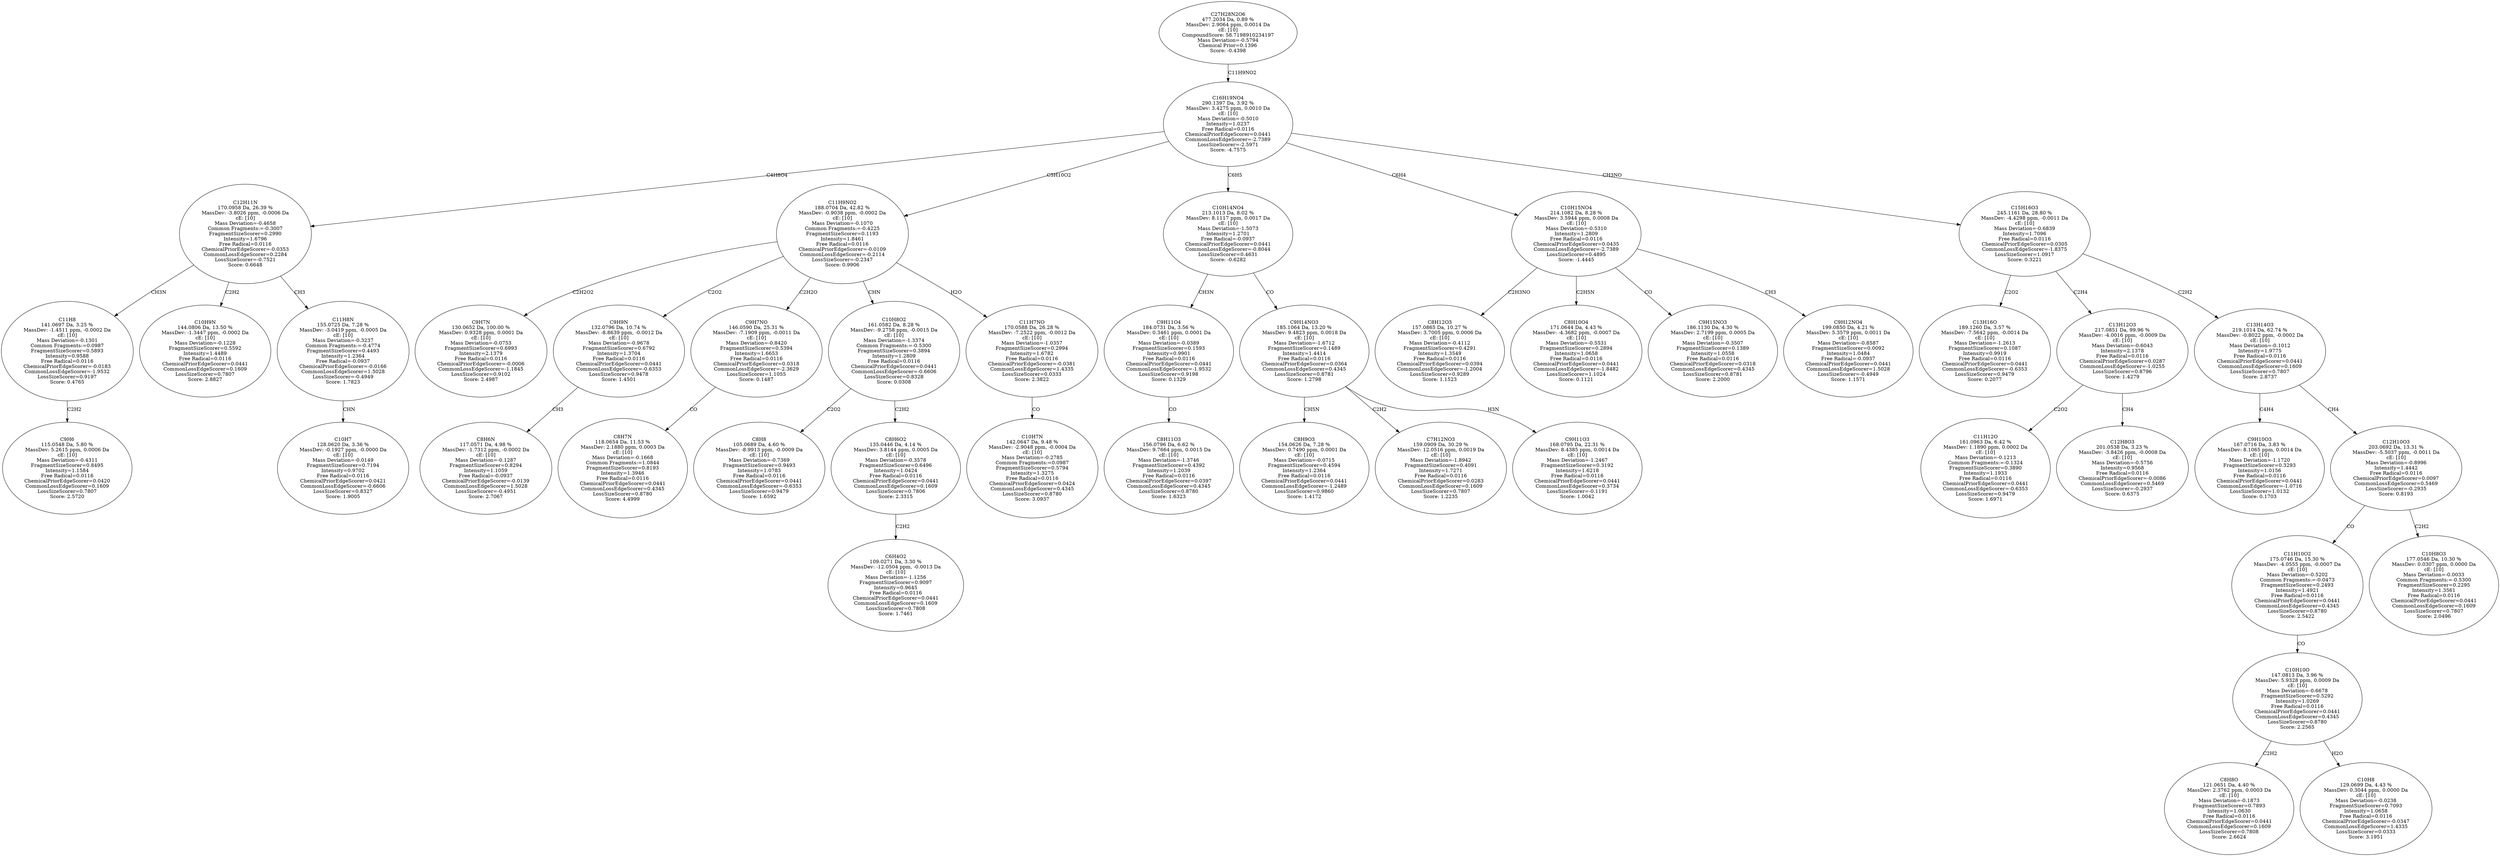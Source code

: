 strict digraph {
v1 [label="C9H6\n115.0548 Da, 5.80 %\nMassDev: 5.2615 ppm, 0.0006 Da\ncE: [10]\nMass Deviation=-0.4311\nFragmentSizeScorer=0.8495\nIntensity=1.1584\nFree Radical=0.0116\nChemicalPriorEdgeScorer=0.0420\nCommonLossEdgeScorer=0.1609\nLossSizeScorer=0.7807\nScore: 2.5720"];
v2 [label="C11H8\n141.0697 Da, 3.25 %\nMassDev: -1.4511 ppm, -0.0002 Da\ncE: [10]\nMass Deviation=-0.1301\nCommon Fragments:=0.0987\nFragmentSizeScorer=0.5893\nIntensity=0.9588\nFree Radical=0.0116\nChemicalPriorEdgeScorer=-0.0183\nCommonLossEdgeScorer=-1.9532\nLossSizeScorer=0.9197\nScore: 0.4765"];
v3 [label="C10H9N\n144.0806 Da, 13.50 %\nMassDev: -1.3447 ppm, -0.0002 Da\ncE: [10]\nMass Deviation=-0.1228\nFragmentSizeScorer=0.5592\nIntensity=1.4489\nFree Radical=0.0116\nChemicalPriorEdgeScorer=0.0441\nCommonLossEdgeScorer=0.1609\nLossSizeScorer=0.7807\nScore: 2.8827"];
v4 [label="C10H7\n128.0620 Da, 3.36 %\nMassDev: -0.1927 ppm, -0.0000 Da\ncE: [10]\nMass Deviation=-0.0149\nFragmentSizeScorer=0.7194\nIntensity=0.9702\nFree Radical=0.0116\nChemicalPriorEdgeScorer=0.0421\nCommonLossEdgeScorer=-0.6606\nLossSizeScorer=0.8327\nScore: 1.9005"];
v5 [label="C11H8N\n155.0725 Da, 7.28 %\nMassDev: -3.0419 ppm, -0.0005 Da\ncE: [10]\nMass Deviation=-0.3237\nCommon Fragments:=-0.4774\nFragmentSizeScorer=0.4493\nIntensity=1.2364\nFree Radical=-0.0937\nChemicalPriorEdgeScorer=-0.0166\nCommonLossEdgeScorer=1.5028\nLossSizeScorer=-0.4949\nScore: 1.7823"];
v6 [label="C12H11N\n170.0958 Da, 26.39 %\nMassDev: -3.8026 ppm, -0.0006 Da\ncE: [10]\nMass Deviation=-0.4658\nCommon Fragments:=-0.3007\nFragmentSizeScorer=0.2990\nIntensity=1.6796\nFree Radical=0.0116\nChemicalPriorEdgeScorer=-0.0353\nCommonLossEdgeScorer=0.2284\nLossSizeScorer=-0.7521\nScore: 0.6648"];
v7 [label="C9H7N\n130.0652 Da, 100.00 %\nMassDev: 0.9328 ppm, 0.0001 Da\ncE: [10]\nMass Deviation=-0.0753\nFragmentSizeScorer=0.6993\nIntensity=2.1379\nFree Radical=0.0116\nChemicalPriorEdgeScorer=-0.0006\nCommonLossEdgeScorer=-1.1845\nLossSizeScorer=0.9102\nScore: 2.4987"];
v8 [label="C8H6N\n117.0571 Da, 4.98 %\nMassDev: -1.7312 ppm, -0.0002 Da\ncE: [10]\nMass Deviation=-0.1287\nFragmentSizeScorer=0.8294\nIntensity=1.1059\nFree Radical=-0.0937\nChemicalPriorEdgeScorer=-0.0139\nCommonLossEdgeScorer=1.5028\nLossSizeScorer=-0.4951\nScore: 2.7067"];
v9 [label="C9H9N\n132.0796 Da, 10.74 %\nMassDev: -8.8639 ppm, -0.0012 Da\ncE: [10]\nMass Deviation=-0.9678\nFragmentSizeScorer=0.6792\nIntensity=1.3704\nFree Radical=0.0116\nChemicalPriorEdgeScorer=0.0441\nCommonLossEdgeScorer=-0.6353\nLossSizeScorer=0.9478\nScore: 1.4501"];
v10 [label="C8H7N\n118.0654 Da, 11.53 %\nMassDev: 2.1880 ppm, 0.0003 Da\ncE: [10]\nMass Deviation=-0.1668\nCommon Fragments:=1.0844\nFragmentSizeScorer=0.8193\nIntensity=1.3946\nFree Radical=0.0116\nChemicalPriorEdgeScorer=0.0441\nCommonLossEdgeScorer=0.4345\nLossSizeScorer=0.8780\nScore: 4.4999"];
v11 [label="C9H7NO\n146.0590 Da, 25.31 %\nMassDev: -7.1909 ppm, -0.0011 Da\ncE: [10]\nMass Deviation=-0.8420\nFragmentSizeScorer=0.5394\nIntensity=1.6653\nFree Radical=0.0116\nChemicalPriorEdgeScorer=0.0318\nCommonLossEdgeScorer=-2.3629\nLossSizeScorer=1.1055\nScore: 0.1487"];
v12 [label="C8H8\n105.0689 Da, 4.60 %\nMassDev: -8.9913 ppm, -0.0009 Da\ncE: [10]\nMass Deviation=-0.7369\nFragmentSizeScorer=0.9493\nIntensity=1.0783\nFree Radical=0.0116\nChemicalPriorEdgeScorer=0.0441\nCommonLossEdgeScorer=-0.6353\nLossSizeScorer=0.9479\nScore: 1.6592"];
v13 [label="C6H4O2\n109.0271 Da, 3.30 %\nMassDev: -12.0504 ppm, -0.0013 Da\ncE: [10]\nMass Deviation=-1.1256\nFragmentSizeScorer=0.9097\nIntensity=0.9645\nFree Radical=0.0116\nChemicalPriorEdgeScorer=0.0441\nCommonLossEdgeScorer=0.1609\nLossSizeScorer=0.7808\nScore: 1.7461"];
v14 [label="C8H6O2\n135.0446 Da, 4.14 %\nMassDev: 3.8144 ppm, 0.0005 Da\ncE: [10]\nMass Deviation=-0.3578\nFragmentSizeScorer=0.6496\nIntensity=1.0424\nFree Radical=0.0116\nChemicalPriorEdgeScorer=0.0441\nCommonLossEdgeScorer=0.1609\nLossSizeScorer=0.7806\nScore: 2.3315"];
v15 [label="C10H8O2\n161.0582 Da, 8.28 %\nMassDev: -9.2758 ppm, -0.0015 Da\ncE: [10]\nMass Deviation=-1.3374\nCommon Fragments:=-0.5300\nFragmentSizeScorer=0.3894\nIntensity=1.2809\nFree Radical=0.0116\nChemicalPriorEdgeScorer=0.0441\nCommonLossEdgeScorer=-0.6606\nLossSizeScorer=0.8328\nScore: 0.0308"];
v16 [label="C10H7N\n142.0647 Da, 9.48 %\nMassDev: -2.9048 ppm, -0.0004 Da\ncE: [10]\nMass Deviation=-0.2785\nCommon Fragments:=0.0987\nFragmentSizeScorer=0.5794\nIntensity=1.3275\nFree Radical=0.0116\nChemicalPriorEdgeScorer=0.0424\nCommonLossEdgeScorer=0.4345\nLossSizeScorer=0.8780\nScore: 3.0937"];
v17 [label="C11H7NO\n170.0588 Da, 26.28 %\nMassDev: -7.2522 ppm, -0.0012 Da\ncE: [10]\nMass Deviation=-1.0357\nFragmentSizeScorer=0.2994\nIntensity=1.6782\nFree Radical=0.0116\nChemicalPriorEdgeScorer=-0.0381\nCommonLossEdgeScorer=1.4335\nLossSizeScorer=0.0333\nScore: 2.3822"];
v18 [label="C11H9NO2\n188.0704 Da, 42.82 %\nMassDev: -0.9038 ppm, -0.0002 Da\ncE: [10]\nMass Deviation=-0.1070\nCommon Fragments:=-0.4225\nFragmentSizeScorer=0.1193\nIntensity=1.8461\nFree Radical=0.0116\nChemicalPriorEdgeScorer=-0.0109\nCommonLossEdgeScorer=-0.2114\nLossSizeScorer=-0.2347\nScore: 0.9906"];
v19 [label="C8H11O3\n156.0796 Da, 6.62 %\nMassDev: 9.7664 ppm, 0.0015 Da\ncE: [10]\nMass Deviation=-1.3746\nFragmentSizeScorer=0.4392\nIntensity=1.2039\nFree Radical=0.0116\nChemicalPriorEdgeScorer=0.0397\nCommonLossEdgeScorer=0.4345\nLossSizeScorer=0.8780\nScore: 1.6323"];
v20 [label="C9H11O4\n184.0731 Da, 3.56 %\nMassDev: 0.3461 ppm, 0.0001 Da\ncE: [10]\nMass Deviation=-0.0389\nFragmentSizeScorer=0.1593\nIntensity=0.9901\nFree Radical=0.0116\nChemicalPriorEdgeScorer=0.0441\nCommonLossEdgeScorer=-1.9532\nLossSizeScorer=0.9198\nScore: 0.1329"];
v21 [label="C8H9O3\n154.0626 Da, 7.28 %\nMassDev: 0.7490 ppm, 0.0001 Da\ncE: [10]\nMass Deviation=-0.0715\nFragmentSizeScorer=0.4594\nIntensity=1.2364\nFree Radical=0.0116\nChemicalPriorEdgeScorer=0.0441\nCommonLossEdgeScorer=-1.2489\nLossSizeScorer=0.9860\nScore: 1.4172"];
v22 [label="C7H12NO3\n159.0909 Da, 30.29 %\nMassDev: 12.0516 ppm, 0.0019 Da\ncE: [10]\nMass Deviation=-1.8942\nFragmentSizeScorer=0.4091\nIntensity=1.7271\nFree Radical=0.0116\nChemicalPriorEdgeScorer=0.0283\nCommonLossEdgeScorer=0.1609\nLossSizeScorer=0.7807\nScore: 1.2235"];
v23 [label="C9H11O3\n168.0795 Da, 22.31 %\nMassDev: 8.4385 ppm, 0.0014 Da\ncE: [10]\nMass Deviation=-1.2467\nFragmentSizeScorer=0.3192\nIntensity=1.6218\nFree Radical=0.0116\nChemicalPriorEdgeScorer=0.0441\nCommonLossEdgeScorer=0.3734\nLossSizeScorer=-0.1191\nScore: 1.0042"];
v24 [label="C9H14NO3\n185.1064 Da, 13.20 %\nMassDev: 9.4823 ppm, 0.0018 Da\ncE: [10]\nMass Deviation=-1.6712\nFragmentSizeScorer=0.1489\nIntensity=1.4414\nFree Radical=0.0116\nChemicalPriorEdgeScorer=0.0364\nCommonLossEdgeScorer=0.4345\nLossSizeScorer=0.8781\nScore: 1.2798"];
v25 [label="C10H14NO4\n213.1013 Da, 8.02 %\nMassDev: 8.1117 ppm, 0.0017 Da\ncE: [10]\nMass Deviation=-1.5073\nIntensity=1.2701\nFree Radical=-0.0937\nChemicalPriorEdgeScorer=0.0441\nCommonLossEdgeScorer=-0.8044\nLossSizeScorer=0.4631\nScore: -0.6282"];
v26 [label="C8H12O3\n157.0865 Da, 10.27 %\nMassDev: 3.7005 ppm, 0.0006 Da\ncE: [10]\nMass Deviation=-0.4112\nFragmentSizeScorer=0.4291\nIntensity=1.3549\nFree Radical=0.0116\nChemicalPriorEdgeScorer=0.0394\nCommonLossEdgeScorer=-1.2004\nLossSizeScorer=0.9289\nScore: 1.1523"];
v27 [label="C8H10O4\n171.0644 Da, 4.43 %\nMassDev: -4.3682 ppm, -0.0007 Da\ncE: [10]\nMass Deviation=-0.5531\nFragmentSizeScorer=0.2894\nIntensity=1.0658\nFree Radical=0.0116\nChemicalPriorEdgeScorer=0.0441\nCommonLossEdgeScorer=-1.8482\nLossSizeScorer=1.1024\nScore: 0.1121"];
v28 [label="C9H15NO3\n186.1130 Da, 4.30 %\nMassDev: 2.7199 ppm, 0.0005 Da\ncE: [10]\nMass Deviation=-0.3507\nFragmentSizeScorer=0.1389\nIntensity=1.0558\nFree Radical=0.0116\nChemicalPriorEdgeScorer=0.0318\nCommonLossEdgeScorer=0.4345\nLossSizeScorer=0.8781\nScore: 2.2000"];
v29 [label="C9H12NO4\n199.0850 Da, 4.21 %\nMassDev: 5.3579 ppm, 0.0011 Da\ncE: [10]\nMass Deviation=-0.8587\nFragmentSizeScorer=0.0092\nIntensity=1.0484\nFree Radical=-0.0937\nChemicalPriorEdgeScorer=0.0441\nCommonLossEdgeScorer=1.5028\nLossSizeScorer=-0.4949\nScore: 1.1571"];
v30 [label="C10H15NO4\n214.1082 Da, 8.28 %\nMassDev: 3.5944 ppm, 0.0008 Da\ncE: [10]\nMass Deviation=-0.5310\nIntensity=1.2809\nFree Radical=0.0116\nChemicalPriorEdgeScorer=0.0435\nCommonLossEdgeScorer=-2.7389\nLossSizeScorer=0.4895\nScore: -1.4445"];
v31 [label="C13H16O\n189.1260 Da, 3.57 %\nMassDev: -7.5642 ppm, -0.0014 Da\ncE: [10]\nMass Deviation=-1.2613\nFragmentSizeScorer=0.1087\nIntensity=0.9919\nFree Radical=0.0116\nChemicalPriorEdgeScorer=0.0441\nCommonLossEdgeScorer=-0.6353\nLossSizeScorer=0.9479\nScore: 0.2077"];
v32 [label="C11H12O\n161.0963 Da, 6.42 %\nMassDev: 1.1890 ppm, 0.0002 Da\ncE: [10]\nMass Deviation=-0.1213\nCommon Fragments:=-0.1324\nFragmentSizeScorer=0.3890\nIntensity=1.1933\nFree Radical=0.0116\nChemicalPriorEdgeScorer=0.0441\nCommonLossEdgeScorer=-0.6353\nLossSizeScorer=0.9479\nScore: 1.6971"];
v33 [label="C12H8O3\n201.0538 Da, 3.23 %\nMassDev: -3.8426 ppm, -0.0008 Da\ncE: [10]\nMass Deviation=-0.5756\nIntensity=0.9568\nFree Radical=0.0116\nChemicalPriorEdgeScorer=-0.0086\nCommonLossEdgeScorer=0.5469\nLossSizeScorer=-0.2937\nScore: 0.6375"];
v34 [label="C13H12O3\n217.0851 Da, 99.96 %\nMassDev: -4.0016 ppm, -0.0009 Da\ncE: [10]\nMass Deviation=-0.6043\nIntensity=2.1378\nFree Radical=0.0116\nChemicalPriorEdgeScorer=0.0287\nCommonLossEdgeScorer=-1.0255\nLossSizeScorer=0.8796\nScore: 1.4279"];
v35 [label="C9H10O3\n167.0716 Da, 3.83 %\nMassDev: 8.1065 ppm, 0.0014 Da\ncE: [10]\nMass Deviation=-1.1720\nFragmentSizeScorer=0.3293\nIntensity=1.0156\nFree Radical=0.0116\nChemicalPriorEdgeScorer=0.0441\nCommonLossEdgeScorer=-1.0716\nLossSizeScorer=1.0132\nScore: 0.1703"];
v36 [label="C8H8O\n121.0651 Da, 4.40 %\nMassDev: 2.3762 ppm, 0.0003 Da\ncE: [10]\nMass Deviation=-0.1873\nFragmentSizeScorer=0.7893\nIntensity=1.0630\nFree Radical=0.0116\nChemicalPriorEdgeScorer=0.0441\nCommonLossEdgeScorer=0.1609\nLossSizeScorer=0.7808\nScore: 2.6624"];
v37 [label="C10H8\n129.0699 Da, 4.43 %\nMassDev: 0.3044 ppm, 0.0000 Da\ncE: [10]\nMass Deviation=-0.0238\nFragmentSizeScorer=0.7093\nIntensity=1.0658\nFree Radical=0.0116\nChemicalPriorEdgeScorer=-0.0347\nCommonLossEdgeScorer=1.4335\nLossSizeScorer=0.0333\nScore: 3.1951"];
v38 [label="C10H10O\n147.0813 Da, 3.96 %\nMassDev: 5.9328 ppm, 0.0009 Da\ncE: [10]\nMass Deviation=-0.6678\nFragmentSizeScorer=0.5292\nIntensity=1.0269\nFree Radical=0.0116\nChemicalPriorEdgeScorer=0.0441\nCommonLossEdgeScorer=0.4345\nLossSizeScorer=0.8780\nScore: 2.2565"];
v39 [label="C11H10O2\n175.0746 Da, 15.30 %\nMassDev: -4.0555 ppm, -0.0007 Da\ncE: [10]\nMass Deviation=-0.5202\nCommon Fragments:=-0.0473\nFragmentSizeScorer=0.2493\nIntensity=1.4921\nFree Radical=0.0116\nChemicalPriorEdgeScorer=0.0441\nCommonLossEdgeScorer=0.4345\nLossSizeScorer=0.8780\nScore: 2.5422"];
v40 [label="C10H8O3\n177.0546 Da, 10.30 %\nMassDev: 0.0307 ppm, 0.0000 Da\ncE: [10]\nMass Deviation=-0.0033\nCommon Fragments:=-0.5300\nFragmentSizeScorer=0.2295\nIntensity=1.3561\nFree Radical=0.0116\nChemicalPriorEdgeScorer=0.0441\nCommonLossEdgeScorer=0.1609\nLossSizeScorer=0.7807\nScore: 2.0496"];
v41 [label="C12H10O3\n203.0692 Da, 13.31 %\nMassDev: -5.5037 ppm, -0.0011 Da\ncE: [10]\nMass Deviation=-0.8996\nIntensity=1.4442\nFree Radical=0.0116\nChemicalPriorEdgeScorer=0.0097\nCommonLossEdgeScorer=0.5469\nLossSizeScorer=-0.2935\nScore: 0.8193"];
v42 [label="C13H14O3\n219.1014 Da, 62.74 %\nMassDev: -0.8022 ppm, -0.0002 Da\ncE: [10]\nMass Deviation=-0.1012\nIntensity=1.9775\nFree Radical=0.0116\nChemicalPriorEdgeScorer=0.0441\nCommonLossEdgeScorer=0.1609\nLossSizeScorer=0.7807\nScore: 2.8737"];
v43 [label="C15H16O3\n245.1161 Da, 28.80 %\nMassDev: -4.4298 ppm, -0.0011 Da\ncE: [10]\nMass Deviation=-0.6839\nIntensity=1.7096\nFree Radical=0.0116\nChemicalPriorEdgeScorer=0.0305\nCommonLossEdgeScorer=-1.8375\nLossSizeScorer=1.0917\nScore: 0.3221"];
v44 [label="C16H19NO4\n290.1397 Da, 3.92 %\nMassDev: 3.4275 ppm, 0.0010 Da\ncE: [10]\nMass Deviation=-0.5010\nIntensity=1.0237\nFree Radical=0.0116\nChemicalPriorEdgeScorer=0.0441\nCommonLossEdgeScorer=-2.7389\nLossSizeScorer=-2.5971\nScore: -4.7575"];
v45 [label="C27H28N2O6\n477.2034 Da, 0.89 %\nMassDev: 2.9064 ppm, 0.0014 Da\ncE: [10]\nCompoundScore: 58.7198910234197\nMass Deviation=-0.5794\nChemical Prior=0.1396\nScore: -0.4398"];
v2 -> v1 [label="C2H2"];
v6 -> v2 [label="CH3N"];
v6 -> v3 [label="C2H2"];
v5 -> v4 [label="CHN"];
v6 -> v5 [label="CH3"];
v44 -> v6 [label="C4H8O4"];
v18 -> v7 [label="C2H2O2"];
v9 -> v8 [label="CH3"];
v18 -> v9 [label="C2O2"];
v11 -> v10 [label="CO"];
v18 -> v11 [label="C2H2O"];
v15 -> v12 [label="C2O2"];
v14 -> v13 [label="C2H2"];
v15 -> v14 [label="C2H2"];
v18 -> v15 [label="CHN"];
v17 -> v16 [label="CO"];
v18 -> v17 [label="H2O"];
v44 -> v18 [label="C5H10O2"];
v20 -> v19 [label="CO"];
v25 -> v20 [label="CH3N"];
v24 -> v21 [label="CH5N"];
v24 -> v22 [label="C2H2"];
v24 -> v23 [label="H3N"];
v25 -> v24 [label="CO"];
v44 -> v25 [label="C6H5"];
v30 -> v26 [label="C2H3NO"];
v30 -> v27 [label="C2H5N"];
v30 -> v28 [label="CO"];
v30 -> v29 [label="CH3"];
v44 -> v30 [label="C6H4"];
v43 -> v31 [label="C2O2"];
v34 -> v32 [label="C2O2"];
v34 -> v33 [label="CH4"];
v43 -> v34 [label="C2H4"];
v42 -> v35 [label="C4H4"];
v38 -> v36 [label="C2H2"];
v38 -> v37 [label="H2O"];
v39 -> v38 [label="CO"];
v41 -> v39 [label="CO"];
v41 -> v40 [label="C2H2"];
v42 -> v41 [label="CH4"];
v43 -> v42 [label="C2H2"];
v44 -> v43 [label="CH3NO"];
v45 -> v44 [label="C11H9NO2"];
}